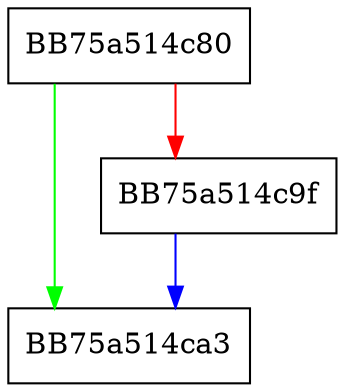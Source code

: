 digraph pem_read_byte {
  node [shape="box"];
  graph [splines=ortho];
  BB75a514c80 -> BB75a514ca3 [color="green"];
  BB75a514c80 -> BB75a514c9f [color="red"];
  BB75a514c9f -> BB75a514ca3 [color="blue"];
}